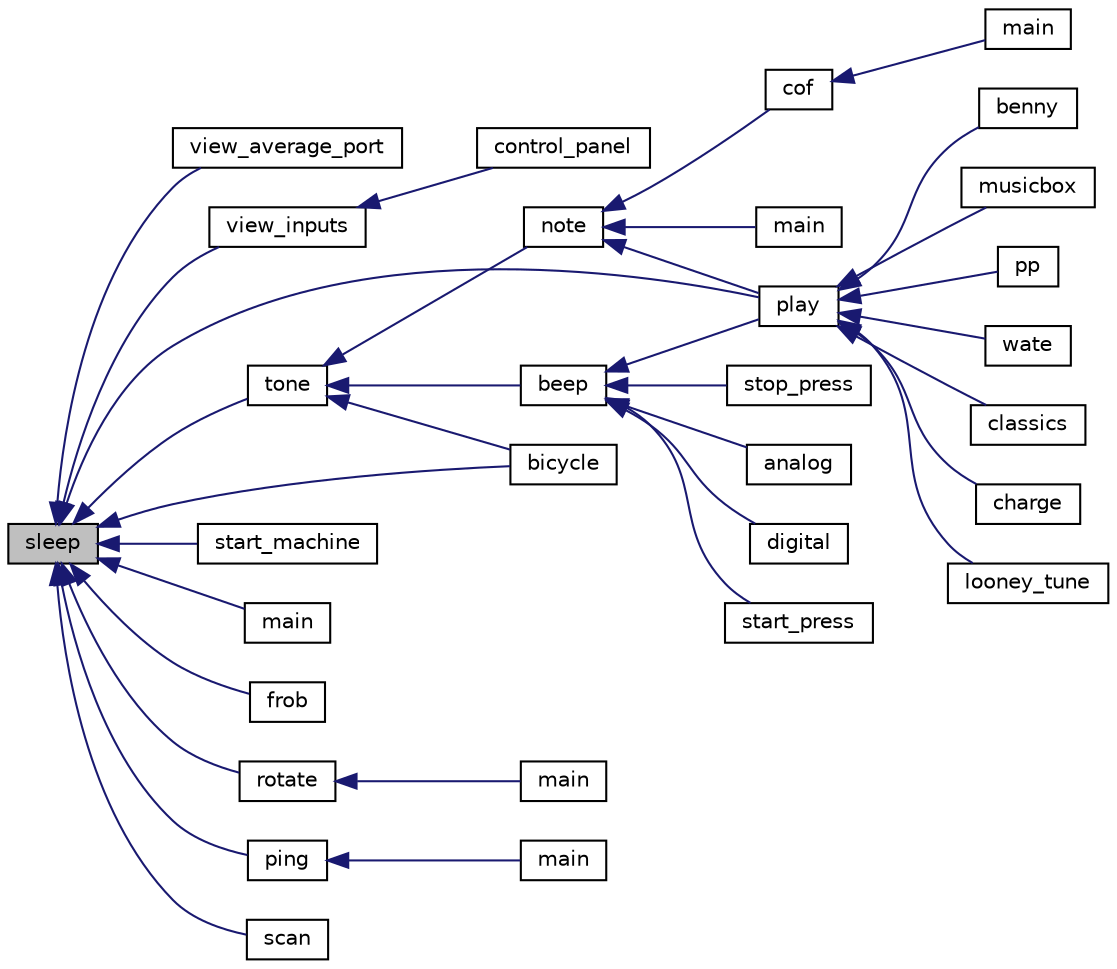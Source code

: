 digraph "sleep"
{
  edge [fontname="Helvetica",fontsize="10",labelfontname="Helvetica",labelfontsize="10"];
  node [fontname="Helvetica",fontsize="10",shape=record];
  rankdir="LR";
  Node1 [label="sleep",height=0.2,width=0.4,color="black", fillcolor="grey75", style="filled" fontcolor="black"];
  Node1 -> Node2 [dir="back",color="midnightblue",fontsize="10",style="solid"];
  Node2 [label="view_average_port",height=0.2,width=0.4,color="black", fillcolor="white", style="filled",URL="$diagnostic_8c.html#a42755f36768d92ecf643a73490488309"];
  Node1 -> Node3 [dir="back",color="midnightblue",fontsize="10",style="solid"];
  Node3 [label="view_inputs",height=0.2,width=0.4,color="black", fillcolor="white", style="filled",URL="$diagnostic_8c.html#a9c7615094fa3d462fcd91432cd0d9a3d"];
  Node3 -> Node4 [dir="back",color="midnightblue",fontsize="10",style="solid"];
  Node4 [label="control_panel",height=0.2,width=0.4,color="black", fillcolor="white", style="filled",URL="$diagnostic_8c.html#ab93a0ba8748af7794b42a8c381480915"];
  Node1 -> Node5 [dir="back",color="midnightblue",fontsize="10",style="solid"];
  Node5 [label="tone",height=0.2,width=0.4,color="black", fillcolor="white", style="filled",URL="$base_2lib__ic_8c.html#aabe762cad0063d9271131f3cc306a0e8"];
  Node5 -> Node6 [dir="back",color="midnightblue",fontsize="10",style="solid"];
  Node6 [label="note",height=0.2,width=0.4,color="black", fillcolor="white", style="filled",URL="$cof_8c.html#a55c38cdc83b8334c8cb0a55638dfd650"];
  Node6 -> Node7 [dir="back",color="midnightblue",fontsize="10",style="solid"];
  Node7 [label="cof",height=0.2,width=0.4,color="black", fillcolor="white", style="filled",URL="$cof_8c.html#a554069deb0b27e12100c8fcf80e96d0d"];
  Node7 -> Node8 [dir="back",color="midnightblue",fontsize="10",style="solid"];
  Node8 [label="main",height=0.2,width=0.4,color="black", fillcolor="white", style="filled",URL="$piezo_8c.html#acdef7a1fd863a6d3770c1268cb06add3"];
  Node6 -> Node9 [dir="back",color="midnightblue",fontsize="10",style="solid"];
  Node9 [label="play",height=0.2,width=0.4,color="black", fillcolor="white", style="filled",URL="$tunes_8c.html#a61c7b7a1cc359cd0de25088e9c3d5017"];
  Node9 -> Node10 [dir="back",color="midnightblue",fontsize="10",style="solid"];
  Node10 [label="pp",height=0.2,width=0.4,color="black", fillcolor="white", style="filled",URL="$tunes_8c.html#aab385898c7322dcbfda7e057e52f33d1"];
  Node9 -> Node11 [dir="back",color="midnightblue",fontsize="10",style="solid"];
  Node11 [label="wate",height=0.2,width=0.4,color="black", fillcolor="white", style="filled",URL="$tunes_8c.html#af6d9ec9e05c437b9572aa6bd07f93100"];
  Node9 -> Node12 [dir="back",color="midnightblue",fontsize="10",style="solid"];
  Node12 [label="classics",height=0.2,width=0.4,color="black", fillcolor="white", style="filled",URL="$tunes_8c.html#a991cece580a5054465383b47cadb0535"];
  Node9 -> Node13 [dir="back",color="midnightblue",fontsize="10",style="solid"];
  Node13 [label="charge",height=0.2,width=0.4,color="black", fillcolor="white", style="filled",URL="$tunes_8c.html#a31061818a5a2cf68539ca073374286d3"];
  Node9 -> Node14 [dir="back",color="midnightblue",fontsize="10",style="solid"];
  Node14 [label="looney_tune",height=0.2,width=0.4,color="black", fillcolor="white", style="filled",URL="$tunes_8c.html#a32560516df494caa35d60ad505fb8086"];
  Node9 -> Node15 [dir="back",color="midnightblue",fontsize="10",style="solid"];
  Node15 [label="benny",height=0.2,width=0.4,color="black", fillcolor="white", style="filled",URL="$tunes_8c.html#a700ae836bbc833421cd1f7ac0f7460c4"];
  Node9 -> Node16 [dir="back",color="midnightblue",fontsize="10",style="solid"];
  Node16 [label="musicbox",height=0.2,width=0.4,color="black", fillcolor="white", style="filled",URL="$tunes_8c.html#acfec480eb7453765b7fa452e7b62f315"];
  Node6 -> Node17 [dir="back",color="midnightblue",fontsize="10",style="solid"];
  Node17 [label="main",height=0.2,width=0.4,color="black", fillcolor="white", style="filled",URL="$aie_8c.html#acdef7a1fd863a6d3770c1268cb06add3"];
  Node5 -> Node18 [dir="back",color="midnightblue",fontsize="10",style="solid"];
  Node18 [label="beep",height=0.2,width=0.4,color="black", fillcolor="white", style="filled",URL="$base_2lib__ic_8c.html#a912dfbf994f4d4c7dff5aa2540ae4400"];
  Node18 -> Node9 [dir="back",color="midnightblue",fontsize="10",style="solid"];
  Node18 -> Node19 [dir="back",color="midnightblue",fontsize="10",style="solid"];
  Node19 [label="start_press",height=0.2,width=0.4,color="black", fillcolor="white", style="filled",URL="$lib__hb_8c.html#a0cdb3a3b9e978d9470d299807e7238cd"];
  Node18 -> Node20 [dir="back",color="midnightblue",fontsize="10",style="solid"];
  Node20 [label="stop_press",height=0.2,width=0.4,color="black", fillcolor="white", style="filled",URL="$lib__hb_8c.html#a58ba1f6f55e0bade7190f4db26184683"];
  Node18 -> Node21 [dir="back",color="midnightblue",fontsize="10",style="solid"];
  Node21 [label="analog",height=0.2,width=0.4,color="black", fillcolor="white", style="filled",URL="$lib__hb_8c.html#afa28db0c35c02b77341a6bed7aac0cb4"];
  Node18 -> Node22 [dir="back",color="midnightblue",fontsize="10",style="solid"];
  Node22 [label="digital",height=0.2,width=0.4,color="black", fillcolor="white", style="filled",URL="$lib__hb_8c.html#a3eb7db79d996b92f7063b65dc34b3484"];
  Node5 -> Node23 [dir="back",color="midnightblue",fontsize="10",style="solid"];
  Node23 [label="bicycle",height=0.2,width=0.4,color="black", fillcolor="white", style="filled",URL="$tunes_8c.html#a65053c134684581c6c673317b11ea735"];
  Node1 -> Node24 [dir="back",color="midnightblue",fontsize="10",style="solid"];
  Node24 [label="start_machine",height=0.2,width=0.4,color="black", fillcolor="white", style="filled",URL="$startstp_8c.html#ad098292050d6059ef0b3af84dac1ef6f"];
  Node1 -> Node9 [dir="back",color="midnightblue",fontsize="10",style="solid"];
  Node1 -> Node23 [dir="back",color="midnightblue",fontsize="10",style="solid"];
  Node1 -> Node25 [dir="back",color="midnightblue",fontsize="10",style="solid"];
  Node25 [label="main",height=0.2,width=0.4,color="black", fillcolor="white", style="filled",URL="$1meter_8c.html#acdef7a1fd863a6d3770c1268cb06add3"];
  Node1 -> Node26 [dir="back",color="midnightblue",fontsize="10",style="solid"];
  Node26 [label="frob",height=0.2,width=0.4,color="black", fillcolor="white", style="filled",URL="$lib__rw10_8c.html#a51dbebf8f091329175ab0d44426a40c6"];
  Node1 -> Node27 [dir="back",color="midnightblue",fontsize="10",style="solid"];
  Node27 [label="rotate",height=0.2,width=0.4,color="black", fillcolor="white", style="filled",URL="$shared_2motor_8c.html#adb9f04d0113231e1cc65bd880e19b918"];
  Node27 -> Node28 [dir="back",color="midnightblue",fontsize="10",style="solid"];
  Node28 [label="main",height=0.2,width=0.4,color="black", fillcolor="white", style="filled",URL="$rotate_8c.html#acdef7a1fd863a6d3770c1268cb06add3"];
  Node1 -> Node29 [dir="back",color="midnightblue",fontsize="10",style="solid"];
  Node29 [label="ping",height=0.2,width=0.4,color="black", fillcolor="white", style="filled",URL="$shared_2sonar_8c.html#ad8136df344f340b0653c27e3317c08f5"];
  Node29 -> Node30 [dir="back",color="midnightblue",fontsize="10",style="solid"];
  Node30 [label="main",height=0.2,width=0.4,color="black", fillcolor="white", style="filled",URL="$test_2sonar_8c.html#acdef7a1fd863a6d3770c1268cb06add3"];
  Node1 -> Node31 [dir="back",color="midnightblue",fontsize="10",style="solid"];
  Node31 [label="scan",height=0.2,width=0.4,color="black", fillcolor="white", style="filled",URL="$shared_2sonar_8c.html#a3e946f741a74a116374de8566c6caba6"];
}
